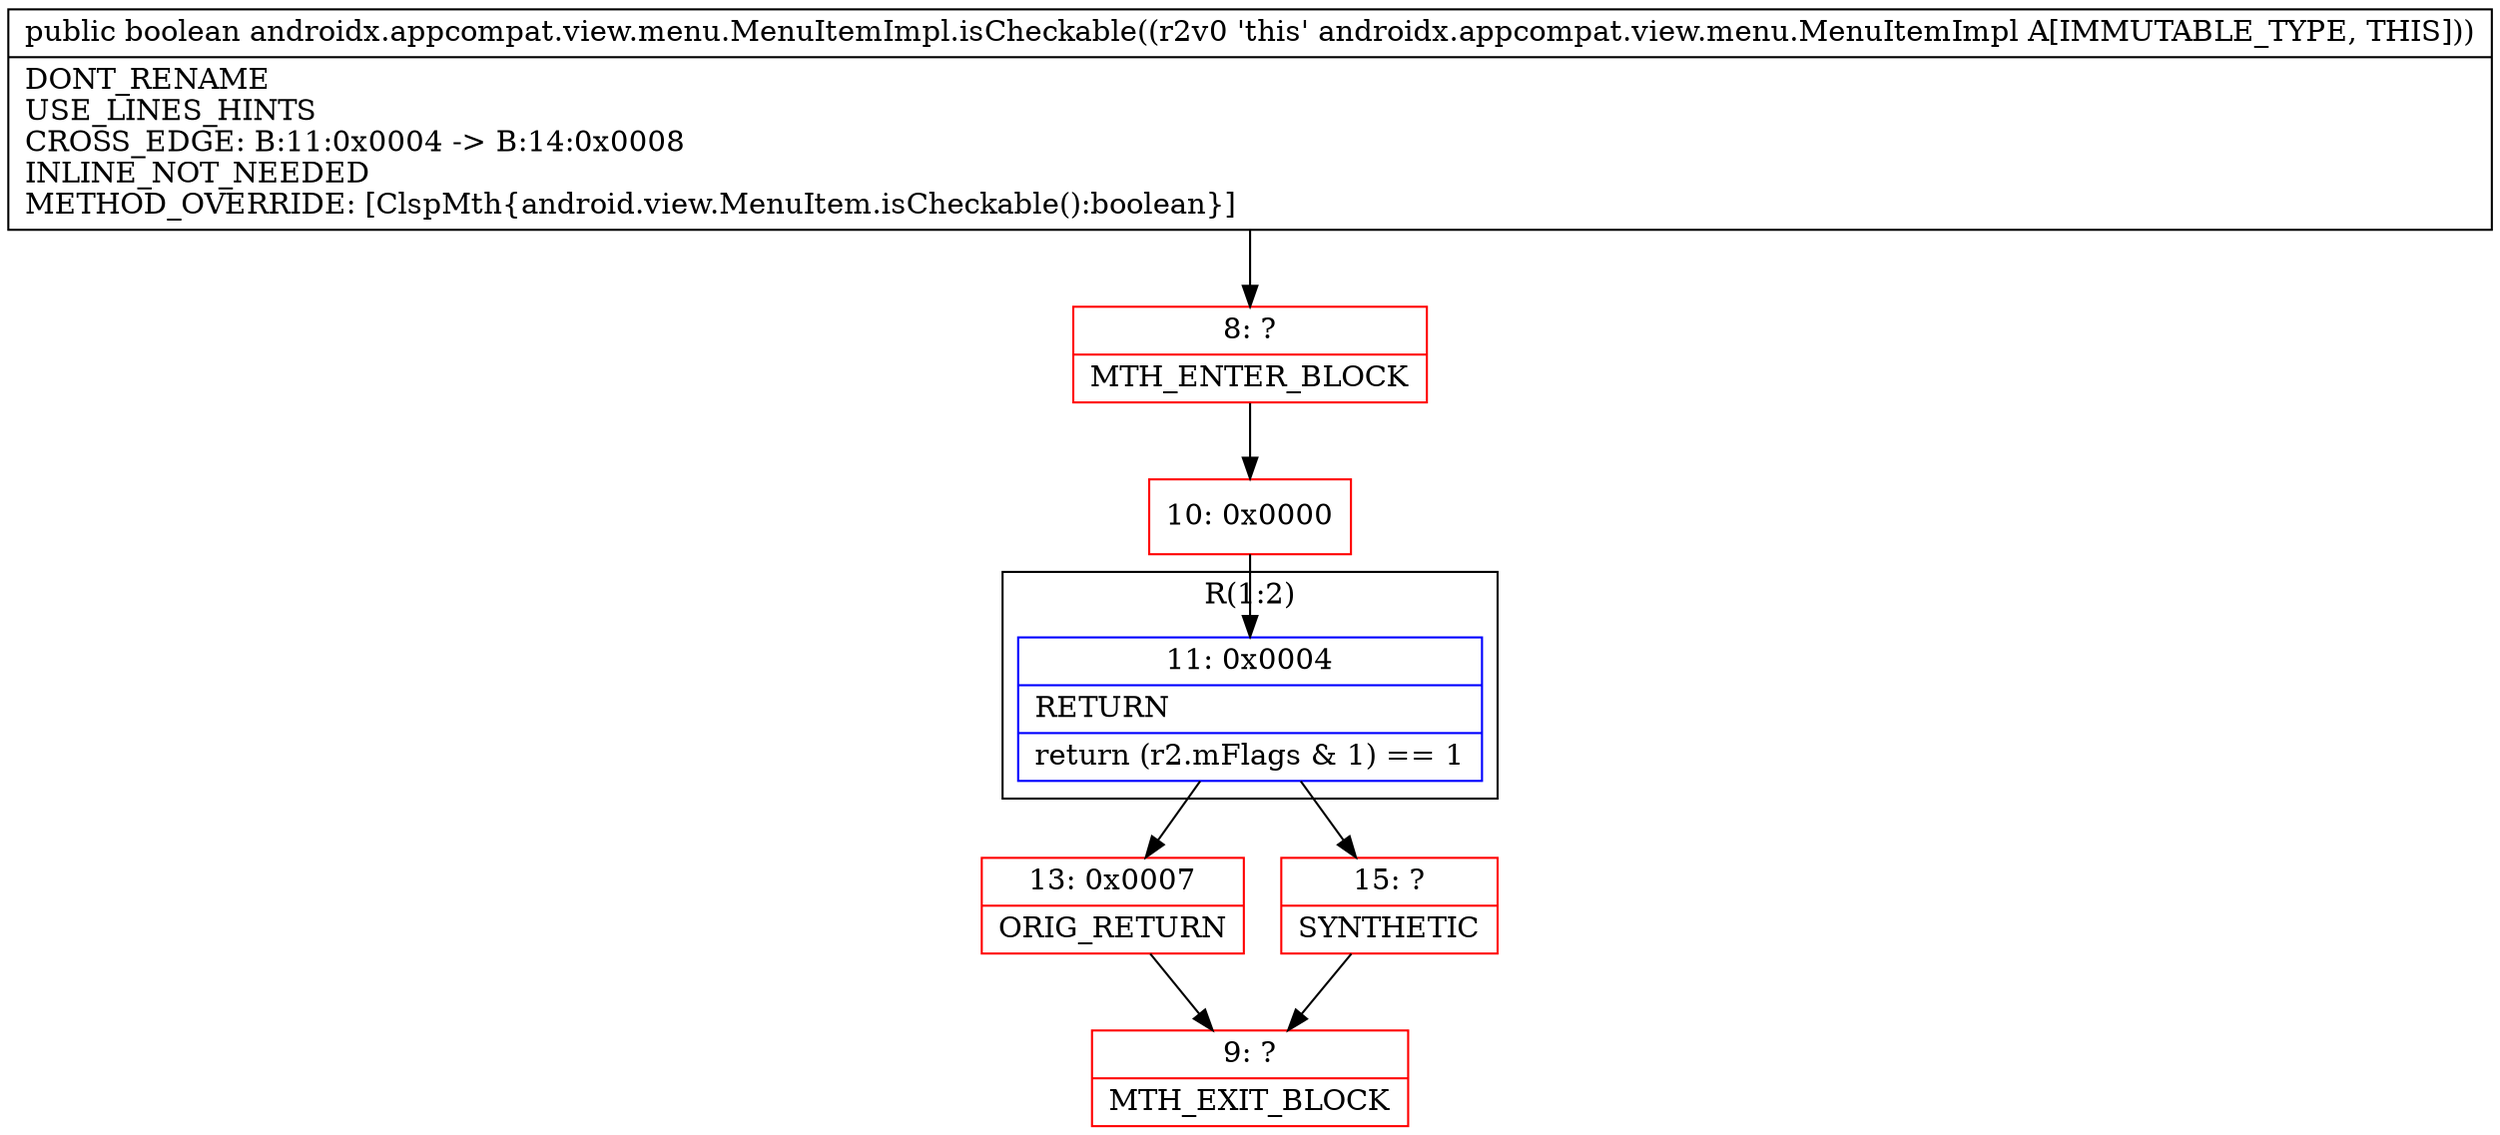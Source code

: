 digraph "CFG forandroidx.appcompat.view.menu.MenuItemImpl.isCheckable()Z" {
subgraph cluster_Region_1114542285 {
label = "R(1:2)";
node [shape=record,color=blue];
Node_11 [shape=record,label="{11\:\ 0x0004|RETURN\l|return (r2.mFlags & 1) == 1\l}"];
}
Node_8 [shape=record,color=red,label="{8\:\ ?|MTH_ENTER_BLOCK\l}"];
Node_10 [shape=record,color=red,label="{10\:\ 0x0000}"];
Node_13 [shape=record,color=red,label="{13\:\ 0x0007|ORIG_RETURN\l}"];
Node_9 [shape=record,color=red,label="{9\:\ ?|MTH_EXIT_BLOCK\l}"];
Node_15 [shape=record,color=red,label="{15\:\ ?|SYNTHETIC\l}"];
MethodNode[shape=record,label="{public boolean androidx.appcompat.view.menu.MenuItemImpl.isCheckable((r2v0 'this' androidx.appcompat.view.menu.MenuItemImpl A[IMMUTABLE_TYPE, THIS]))  | DONT_RENAME\lUSE_LINES_HINTS\lCROSS_EDGE: B:11:0x0004 \-\> B:14:0x0008\lINLINE_NOT_NEEDED\lMETHOD_OVERRIDE: [ClspMth\{android.view.MenuItem.isCheckable():boolean\}]\l}"];
MethodNode -> Node_8;Node_11 -> Node_13;
Node_11 -> Node_15;
Node_8 -> Node_10;
Node_10 -> Node_11;
Node_13 -> Node_9;
Node_15 -> Node_9;
}

